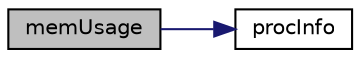 digraph G
{
  edge [fontname="Helvetica",fontsize="10",labelfontname="Helvetica",labelfontsize="10"];
  node [fontname="Helvetica",fontsize="10",shape=record];
  rankdir=LR;
  Node1 [label="memUsage",height=0.2,width=0.4,color="black", fillcolor="grey75", style="filled" fontcolor="black"];
  Node1 -> Node2 [color="midnightblue",fontsize="10",style="solid",fontname="Helvetica"];
  Node2 [label="procInfo",height=0.2,width=0.4,color="black", fillcolor="white", style="filled",URL="$hostinfo_8cc.html#af828f458b0892e2778f8ffb6ed6f0610"];
}
